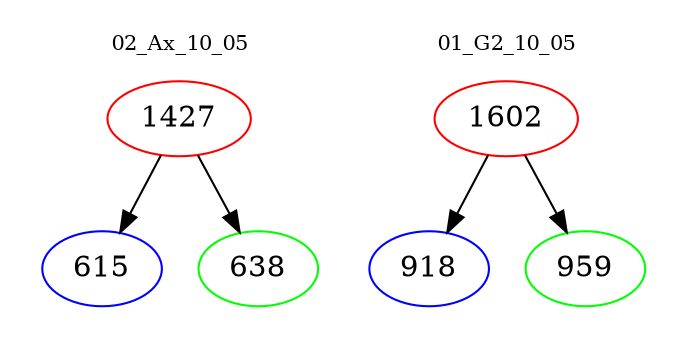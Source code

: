 digraph{
subgraph cluster_0 {
color = white
label = "02_Ax_10_05";
fontsize=10;
T0_1427 [label="1427", color="red"]
T0_1427 -> T0_615 [color="black"]
T0_615 [label="615", color="blue"]
T0_1427 -> T0_638 [color="black"]
T0_638 [label="638", color="green"]
}
subgraph cluster_1 {
color = white
label = "01_G2_10_05";
fontsize=10;
T1_1602 [label="1602", color="red"]
T1_1602 -> T1_918 [color="black"]
T1_918 [label="918", color="blue"]
T1_1602 -> T1_959 [color="black"]
T1_959 [label="959", color="green"]
}
}
